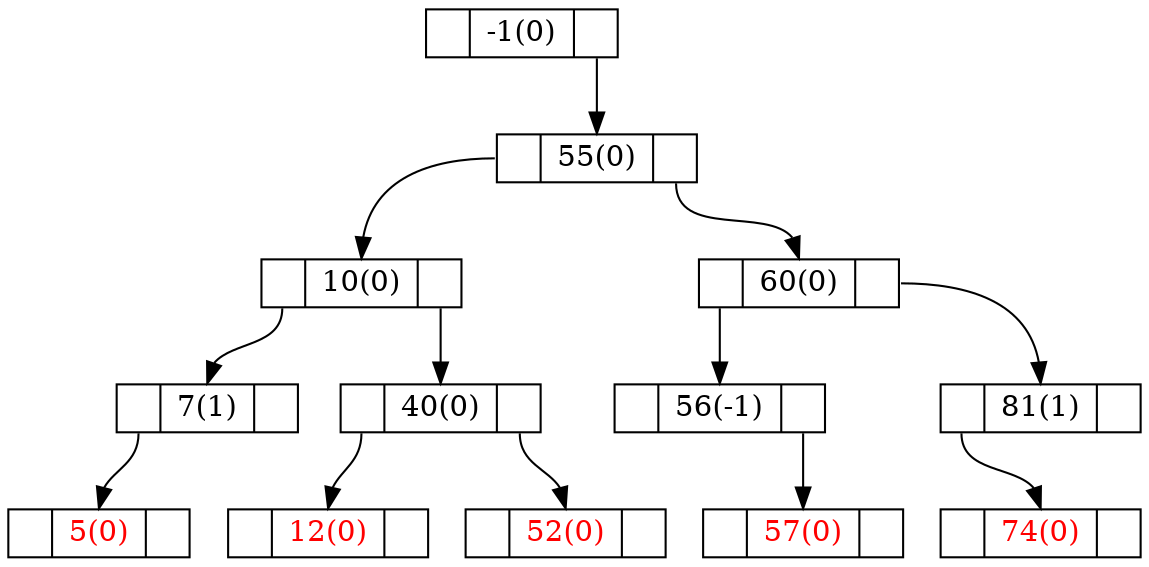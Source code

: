 digraph G {
node [shape = record, height = .1, color = "black"];
-1[label = "<L> |<D> -1(0)|<R> "];
55[label = "<L> |<D> 55(0)|<R> "];
10[label = "<L> |<D> 10(0)|<R> "];
60[label = "<L> |<D> 60(0)|<R> "];
7[label = "<L> |<D> 7(1)|<R> "];
40[label = "<L> |<D> 40(0)|<R> "];
56[label = "<L> |<D> 56(-1)|<R> "];
81[label = "<L> |<D> 81(1)|<R> "];
5[label = "<L> |<D> 5(0)|<R> ",fontcolor="red"];
12[label = "<L> |<D> 12(0)|<R> ",fontcolor="red"];
52[label = "<L> |<D> 52(0)|<R> ",fontcolor="red"];
57[label = "<L> |<D> 57(0)|<R> ",fontcolor="red"];
74[label = "<L> |<D> 74(0)|<R> ",fontcolor="red"];
"-1":R -> "55":D;
"55":L -> "10":D;
"55":R -> "60":D;
"10":L -> "7":D;
"10":R -> "40":D;
"60":L -> "56":D;
"60":R -> "81":D;
"7":L -> "5":D;
"40":L -> "12":D;
"40":R -> "52":D;
"56":R -> "57":D;
"81":L -> "74":D;
}
